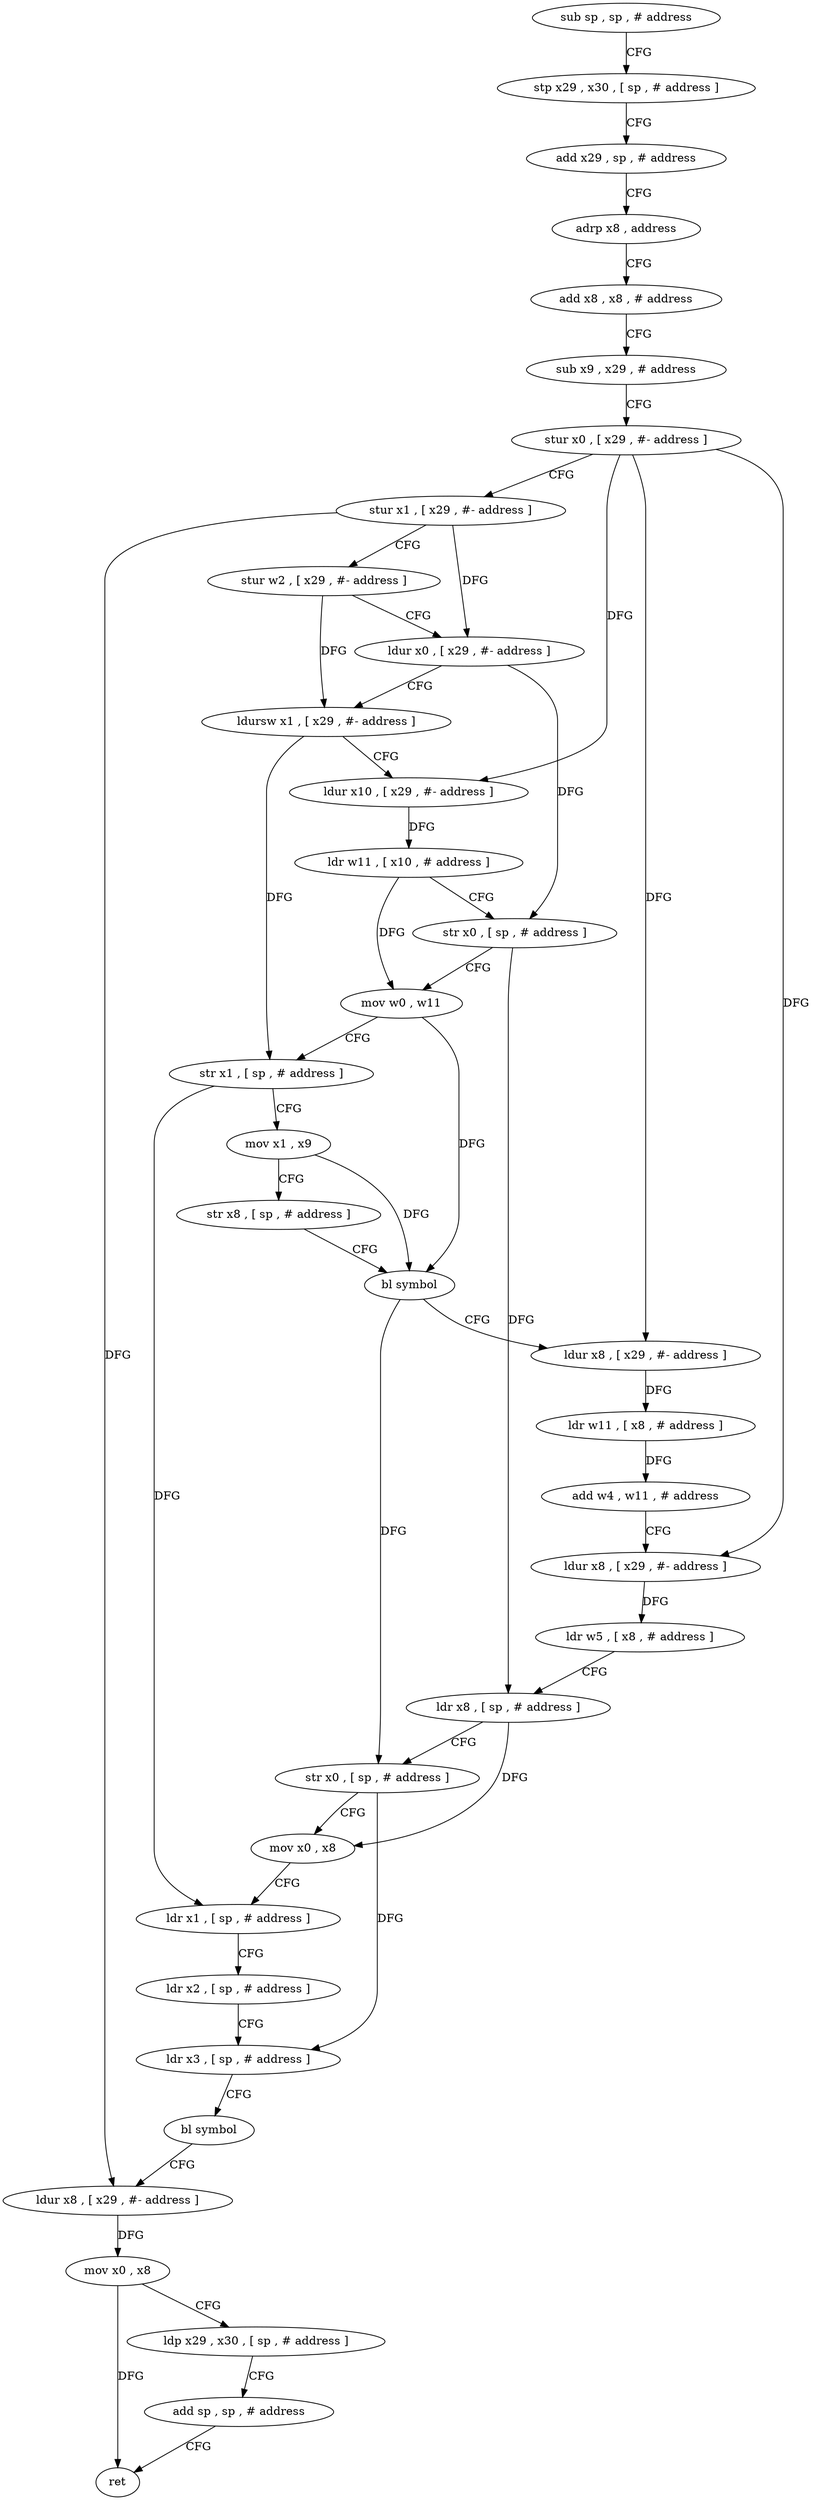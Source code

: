 digraph "func" {
"4427408" [label = "sub sp , sp , # address" ]
"4427412" [label = "stp x29 , x30 , [ sp , # address ]" ]
"4427416" [label = "add x29 , sp , # address" ]
"4427420" [label = "adrp x8 , address" ]
"4427424" [label = "add x8 , x8 , # address" ]
"4427428" [label = "sub x9 , x29 , # address" ]
"4427432" [label = "stur x0 , [ x29 , #- address ]" ]
"4427436" [label = "stur x1 , [ x29 , #- address ]" ]
"4427440" [label = "stur w2 , [ x29 , #- address ]" ]
"4427444" [label = "ldur x0 , [ x29 , #- address ]" ]
"4427448" [label = "ldursw x1 , [ x29 , #- address ]" ]
"4427452" [label = "ldur x10 , [ x29 , #- address ]" ]
"4427456" [label = "ldr w11 , [ x10 , # address ]" ]
"4427460" [label = "str x0 , [ sp , # address ]" ]
"4427464" [label = "mov w0 , w11" ]
"4427468" [label = "str x1 , [ sp , # address ]" ]
"4427472" [label = "mov x1 , x9" ]
"4427476" [label = "str x8 , [ sp , # address ]" ]
"4427480" [label = "bl symbol" ]
"4427484" [label = "ldur x8 , [ x29 , #- address ]" ]
"4427488" [label = "ldr w11 , [ x8 , # address ]" ]
"4427492" [label = "add w4 , w11 , # address" ]
"4427496" [label = "ldur x8 , [ x29 , #- address ]" ]
"4427500" [label = "ldr w5 , [ x8 , # address ]" ]
"4427504" [label = "ldr x8 , [ sp , # address ]" ]
"4427508" [label = "str x0 , [ sp , # address ]" ]
"4427512" [label = "mov x0 , x8" ]
"4427516" [label = "ldr x1 , [ sp , # address ]" ]
"4427520" [label = "ldr x2 , [ sp , # address ]" ]
"4427524" [label = "ldr x3 , [ sp , # address ]" ]
"4427528" [label = "bl symbol" ]
"4427532" [label = "ldur x8 , [ x29 , #- address ]" ]
"4427536" [label = "mov x0 , x8" ]
"4427540" [label = "ldp x29 , x30 , [ sp , # address ]" ]
"4427544" [label = "add sp , sp , # address" ]
"4427548" [label = "ret" ]
"4427408" -> "4427412" [ label = "CFG" ]
"4427412" -> "4427416" [ label = "CFG" ]
"4427416" -> "4427420" [ label = "CFG" ]
"4427420" -> "4427424" [ label = "CFG" ]
"4427424" -> "4427428" [ label = "CFG" ]
"4427428" -> "4427432" [ label = "CFG" ]
"4427432" -> "4427436" [ label = "CFG" ]
"4427432" -> "4427452" [ label = "DFG" ]
"4427432" -> "4427484" [ label = "DFG" ]
"4427432" -> "4427496" [ label = "DFG" ]
"4427436" -> "4427440" [ label = "CFG" ]
"4427436" -> "4427444" [ label = "DFG" ]
"4427436" -> "4427532" [ label = "DFG" ]
"4427440" -> "4427444" [ label = "CFG" ]
"4427440" -> "4427448" [ label = "DFG" ]
"4427444" -> "4427448" [ label = "CFG" ]
"4427444" -> "4427460" [ label = "DFG" ]
"4427448" -> "4427452" [ label = "CFG" ]
"4427448" -> "4427468" [ label = "DFG" ]
"4427452" -> "4427456" [ label = "DFG" ]
"4427456" -> "4427460" [ label = "CFG" ]
"4427456" -> "4427464" [ label = "DFG" ]
"4427460" -> "4427464" [ label = "CFG" ]
"4427460" -> "4427504" [ label = "DFG" ]
"4427464" -> "4427468" [ label = "CFG" ]
"4427464" -> "4427480" [ label = "DFG" ]
"4427468" -> "4427472" [ label = "CFG" ]
"4427468" -> "4427516" [ label = "DFG" ]
"4427472" -> "4427476" [ label = "CFG" ]
"4427472" -> "4427480" [ label = "DFG" ]
"4427476" -> "4427480" [ label = "CFG" ]
"4427480" -> "4427484" [ label = "CFG" ]
"4427480" -> "4427508" [ label = "DFG" ]
"4427484" -> "4427488" [ label = "DFG" ]
"4427488" -> "4427492" [ label = "DFG" ]
"4427492" -> "4427496" [ label = "CFG" ]
"4427496" -> "4427500" [ label = "DFG" ]
"4427500" -> "4427504" [ label = "CFG" ]
"4427504" -> "4427508" [ label = "CFG" ]
"4427504" -> "4427512" [ label = "DFG" ]
"4427508" -> "4427512" [ label = "CFG" ]
"4427508" -> "4427524" [ label = "DFG" ]
"4427512" -> "4427516" [ label = "CFG" ]
"4427516" -> "4427520" [ label = "CFG" ]
"4427520" -> "4427524" [ label = "CFG" ]
"4427524" -> "4427528" [ label = "CFG" ]
"4427528" -> "4427532" [ label = "CFG" ]
"4427532" -> "4427536" [ label = "DFG" ]
"4427536" -> "4427540" [ label = "CFG" ]
"4427536" -> "4427548" [ label = "DFG" ]
"4427540" -> "4427544" [ label = "CFG" ]
"4427544" -> "4427548" [ label = "CFG" ]
}
